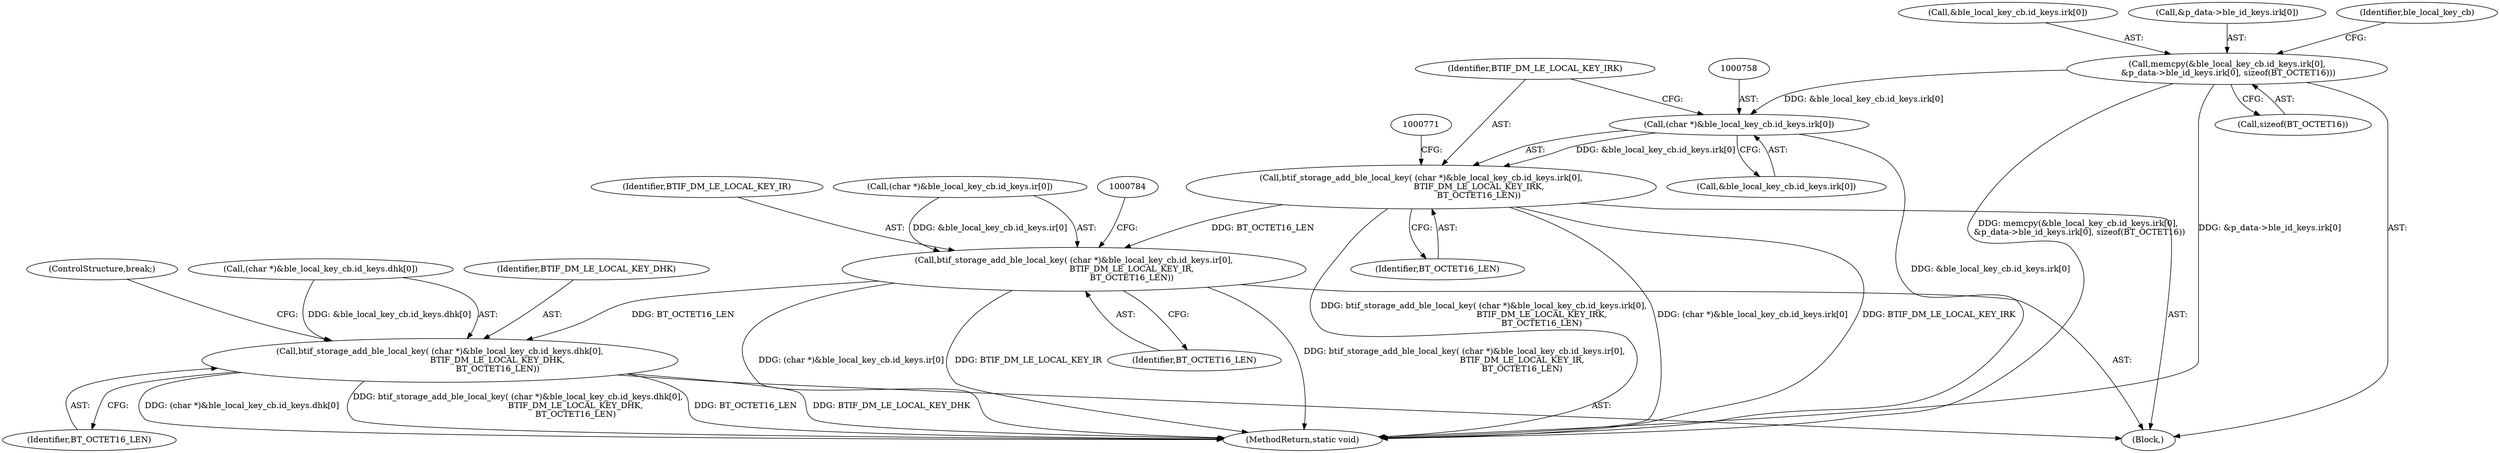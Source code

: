 digraph "0_Android_472271b153c5dc53c28beac55480a8d8434b2d5c_13@API" {
"1000699" [label="(Call,memcpy(&ble_local_key_cb.id_keys.irk[0],\n &p_data->ble_id_keys.irk[0], sizeof(BT_OCTET16)))"];
"1000757" [label="(Call,(char *)&ble_local_key_cb.id_keys.irk[0])"];
"1000756" [label="(Call,btif_storage_add_ble_local_key( (char *)&ble_local_key_cb.id_keys.irk[0],\n                                            BTIF_DM_LE_LOCAL_KEY_IRK,\n                                            BT_OCTET16_LEN))"];
"1000769" [label="(Call,btif_storage_add_ble_local_key( (char *)&ble_local_key_cb.id_keys.ir[0],\n                                            BTIF_DM_LE_LOCAL_KEY_IR,\n                                            BT_OCTET16_LEN))"];
"1000782" [label="(Call,btif_storage_add_ble_local_key( (char *)&ble_local_key_cb.id_keys.dhk[0],\n                                            BTIF_DM_LE_LOCAL_KEY_DHK,\n                                            BT_OCTET16_LEN))"];
"1000700" [label="(Call,&ble_local_key_cb.id_keys.irk[0])"];
"1000795" [label="(ControlStructure,break;)"];
"1000716" [label="(Call,sizeof(BT_OCTET16))"];
"1000708" [label="(Call,&p_data->ble_id_keys.irk[0])"];
"1000699" [label="(Call,memcpy(&ble_local_key_cb.id_keys.irk[0],\n &p_data->ble_id_keys.irk[0], sizeof(BT_OCTET16)))"];
"1000782" [label="(Call,btif_storage_add_ble_local_key( (char *)&ble_local_key_cb.id_keys.dhk[0],\n                                            BTIF_DM_LE_LOCAL_KEY_DHK,\n                                            BT_OCTET16_LEN))"];
"1000780" [label="(Identifier,BTIF_DM_LE_LOCAL_KEY_IR)"];
"1000783" [label="(Call,(char *)&ble_local_key_cb.id_keys.dhk[0])"];
"1000767" [label="(Identifier,BTIF_DM_LE_LOCAL_KEY_IRK)"];
"1000132" [label="(Block,)"];
"1000793" [label="(Identifier,BTIF_DM_LE_LOCAL_KEY_DHK)"];
"1000756" [label="(Call,btif_storage_add_ble_local_key( (char *)&ble_local_key_cb.id_keys.irk[0],\n                                            BTIF_DM_LE_LOCAL_KEY_IRK,\n                                            BT_OCTET16_LEN))"];
"1000757" [label="(Call,(char *)&ble_local_key_cb.id_keys.irk[0])"];
"1000723" [label="(Identifier,ble_local_key_cb)"];
"1000794" [label="(Identifier,BT_OCTET16_LEN)"];
"1000769" [label="(Call,btif_storage_add_ble_local_key( (char *)&ble_local_key_cb.id_keys.ir[0],\n                                            BTIF_DM_LE_LOCAL_KEY_IR,\n                                            BT_OCTET16_LEN))"];
"1000759" [label="(Call,&ble_local_key_cb.id_keys.irk[0])"];
"1000768" [label="(Identifier,BT_OCTET16_LEN)"];
"1000781" [label="(Identifier,BT_OCTET16_LEN)"];
"1001051" [label="(MethodReturn,static void)"];
"1000770" [label="(Call,(char *)&ble_local_key_cb.id_keys.ir[0])"];
"1000699" -> "1000132"  [label="AST: "];
"1000699" -> "1000716"  [label="CFG: "];
"1000700" -> "1000699"  [label="AST: "];
"1000708" -> "1000699"  [label="AST: "];
"1000716" -> "1000699"  [label="AST: "];
"1000723" -> "1000699"  [label="CFG: "];
"1000699" -> "1001051"  [label="DDG: &p_data->ble_id_keys.irk[0]"];
"1000699" -> "1001051"  [label="DDG: memcpy(&ble_local_key_cb.id_keys.irk[0],\n &p_data->ble_id_keys.irk[0], sizeof(BT_OCTET16))"];
"1000699" -> "1000757"  [label="DDG: &ble_local_key_cb.id_keys.irk[0]"];
"1000757" -> "1000756"  [label="AST: "];
"1000757" -> "1000759"  [label="CFG: "];
"1000758" -> "1000757"  [label="AST: "];
"1000759" -> "1000757"  [label="AST: "];
"1000767" -> "1000757"  [label="CFG: "];
"1000757" -> "1001051"  [label="DDG: &ble_local_key_cb.id_keys.irk[0]"];
"1000757" -> "1000756"  [label="DDG: &ble_local_key_cb.id_keys.irk[0]"];
"1000756" -> "1000132"  [label="AST: "];
"1000756" -> "1000768"  [label="CFG: "];
"1000767" -> "1000756"  [label="AST: "];
"1000768" -> "1000756"  [label="AST: "];
"1000771" -> "1000756"  [label="CFG: "];
"1000756" -> "1001051"  [label="DDG: (char *)&ble_local_key_cb.id_keys.irk[0]"];
"1000756" -> "1001051"  [label="DDG: BTIF_DM_LE_LOCAL_KEY_IRK"];
"1000756" -> "1001051"  [label="DDG: btif_storage_add_ble_local_key( (char *)&ble_local_key_cb.id_keys.irk[0],\n                                            BTIF_DM_LE_LOCAL_KEY_IRK,\n                                            BT_OCTET16_LEN)"];
"1000756" -> "1000769"  [label="DDG: BT_OCTET16_LEN"];
"1000769" -> "1000132"  [label="AST: "];
"1000769" -> "1000781"  [label="CFG: "];
"1000770" -> "1000769"  [label="AST: "];
"1000780" -> "1000769"  [label="AST: "];
"1000781" -> "1000769"  [label="AST: "];
"1000784" -> "1000769"  [label="CFG: "];
"1000769" -> "1001051"  [label="DDG: BTIF_DM_LE_LOCAL_KEY_IR"];
"1000769" -> "1001051"  [label="DDG: btif_storage_add_ble_local_key( (char *)&ble_local_key_cb.id_keys.ir[0],\n                                            BTIF_DM_LE_LOCAL_KEY_IR,\n                                            BT_OCTET16_LEN)"];
"1000769" -> "1001051"  [label="DDG: (char *)&ble_local_key_cb.id_keys.ir[0]"];
"1000770" -> "1000769"  [label="DDG: &ble_local_key_cb.id_keys.ir[0]"];
"1000769" -> "1000782"  [label="DDG: BT_OCTET16_LEN"];
"1000782" -> "1000132"  [label="AST: "];
"1000782" -> "1000794"  [label="CFG: "];
"1000783" -> "1000782"  [label="AST: "];
"1000793" -> "1000782"  [label="AST: "];
"1000794" -> "1000782"  [label="AST: "];
"1000795" -> "1000782"  [label="CFG: "];
"1000782" -> "1001051"  [label="DDG: BTIF_DM_LE_LOCAL_KEY_DHK"];
"1000782" -> "1001051"  [label="DDG: (char *)&ble_local_key_cb.id_keys.dhk[0]"];
"1000782" -> "1001051"  [label="DDG: btif_storage_add_ble_local_key( (char *)&ble_local_key_cb.id_keys.dhk[0],\n                                            BTIF_DM_LE_LOCAL_KEY_DHK,\n                                            BT_OCTET16_LEN)"];
"1000782" -> "1001051"  [label="DDG: BT_OCTET16_LEN"];
"1000783" -> "1000782"  [label="DDG: &ble_local_key_cb.id_keys.dhk[0]"];
}
